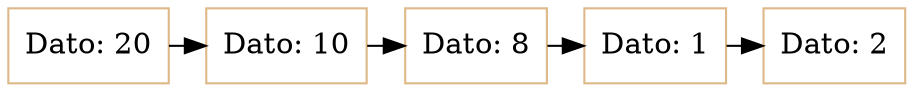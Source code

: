 digraph G {

node[shape=box];

		//generar lista simple

RR0[label="Dato: 20",color="burlywood"];
RR1[label="Dato: 10",color="burlywood"];
RR2[label="Dato: 8",color="burlywood"];
RR3[label="Dato: 1",color="burlywood"];
RR4[label="Dato: 2",color="burlywood"];
{rank=same; RR0->RR1->RR2->RR3->RR4;};

}
